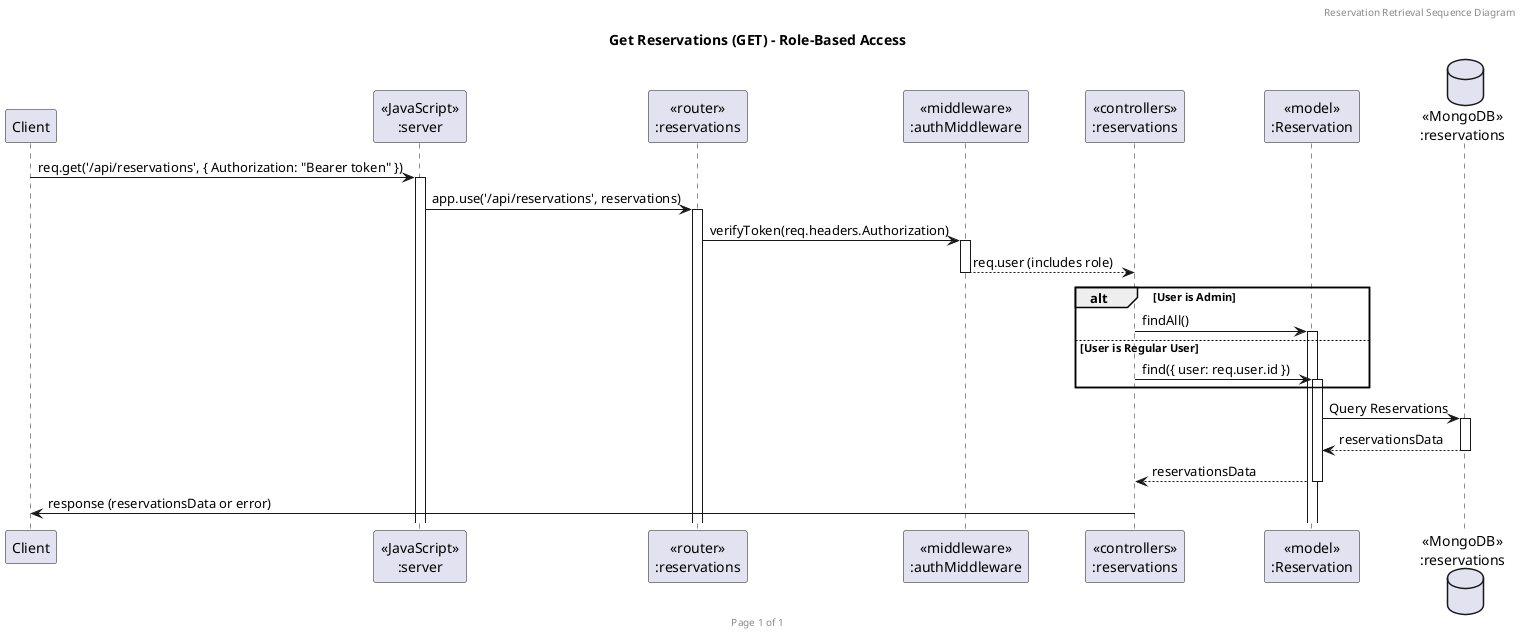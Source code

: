 @startuml Get Reservations (GET) with Role-Based Access

header Reservation Retrieval Sequence Diagram
footer Page %page% of %lastpage%
title "Get Reservations (GET) - Role-Based Access"

participant "Client" as client
participant "<<JavaScript>>\n:server" as server
participant "<<router>>\n:reservations" as routerReservations
participant "<<middleware>>\n:authMiddleware" as authMiddleware
participant "<<controllers>>\n:reservations" as controllersReservations
participant "<<model>>\n:Reservation" as modelReservation
database "<<MongoDB>>\n:reservations" as ReservationsDatabase

client->server ++: req.get('/api/reservations', { Authorization: "Bearer token" })
server->routerReservations ++: app.use('/api/reservations', reservations)
routerReservations -> authMiddleware ++: verifyToken(req.headers.Authorization)
authMiddleware --> controllersReservations --: req.user (includes role)

alt User is Admin
    controllersReservations -> modelReservation ++: findAll()
else User is Regular User
    controllersReservations -> modelReservation ++: find({ user: req.user.id })
end

modelReservation -> ReservationsDatabase ++: Query Reservations
ReservationsDatabase --> modelReservation --: reservationsData
modelReservation --> controllersReservations --: reservationsData
controllersReservations -> client --: response (reservationsData or error)

@enduml